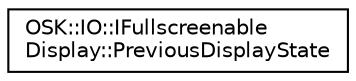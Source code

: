digraph "Representación gráfica de la clase"
{
 // LATEX_PDF_SIZE
  edge [fontname="Helvetica",fontsize="10",labelfontname="Helvetica",labelfontsize="10"];
  node [fontname="Helvetica",fontsize="10",shape=record];
  rankdir="LR";
  Node0 [label="OSK::IO::IFullscreenable\lDisplay::PreviousDisplayState",height=0.2,width=0.4,color="black", fillcolor="white", style="filled",URL="$struct_o_s_k_1_1_i_o_1_1_i_fullscreenable_display_1_1_previous_display_state.html",tooltip="Información sobre el estado del display en modo ventana. Para poder recuperar su estado anterior desp..."];
}
